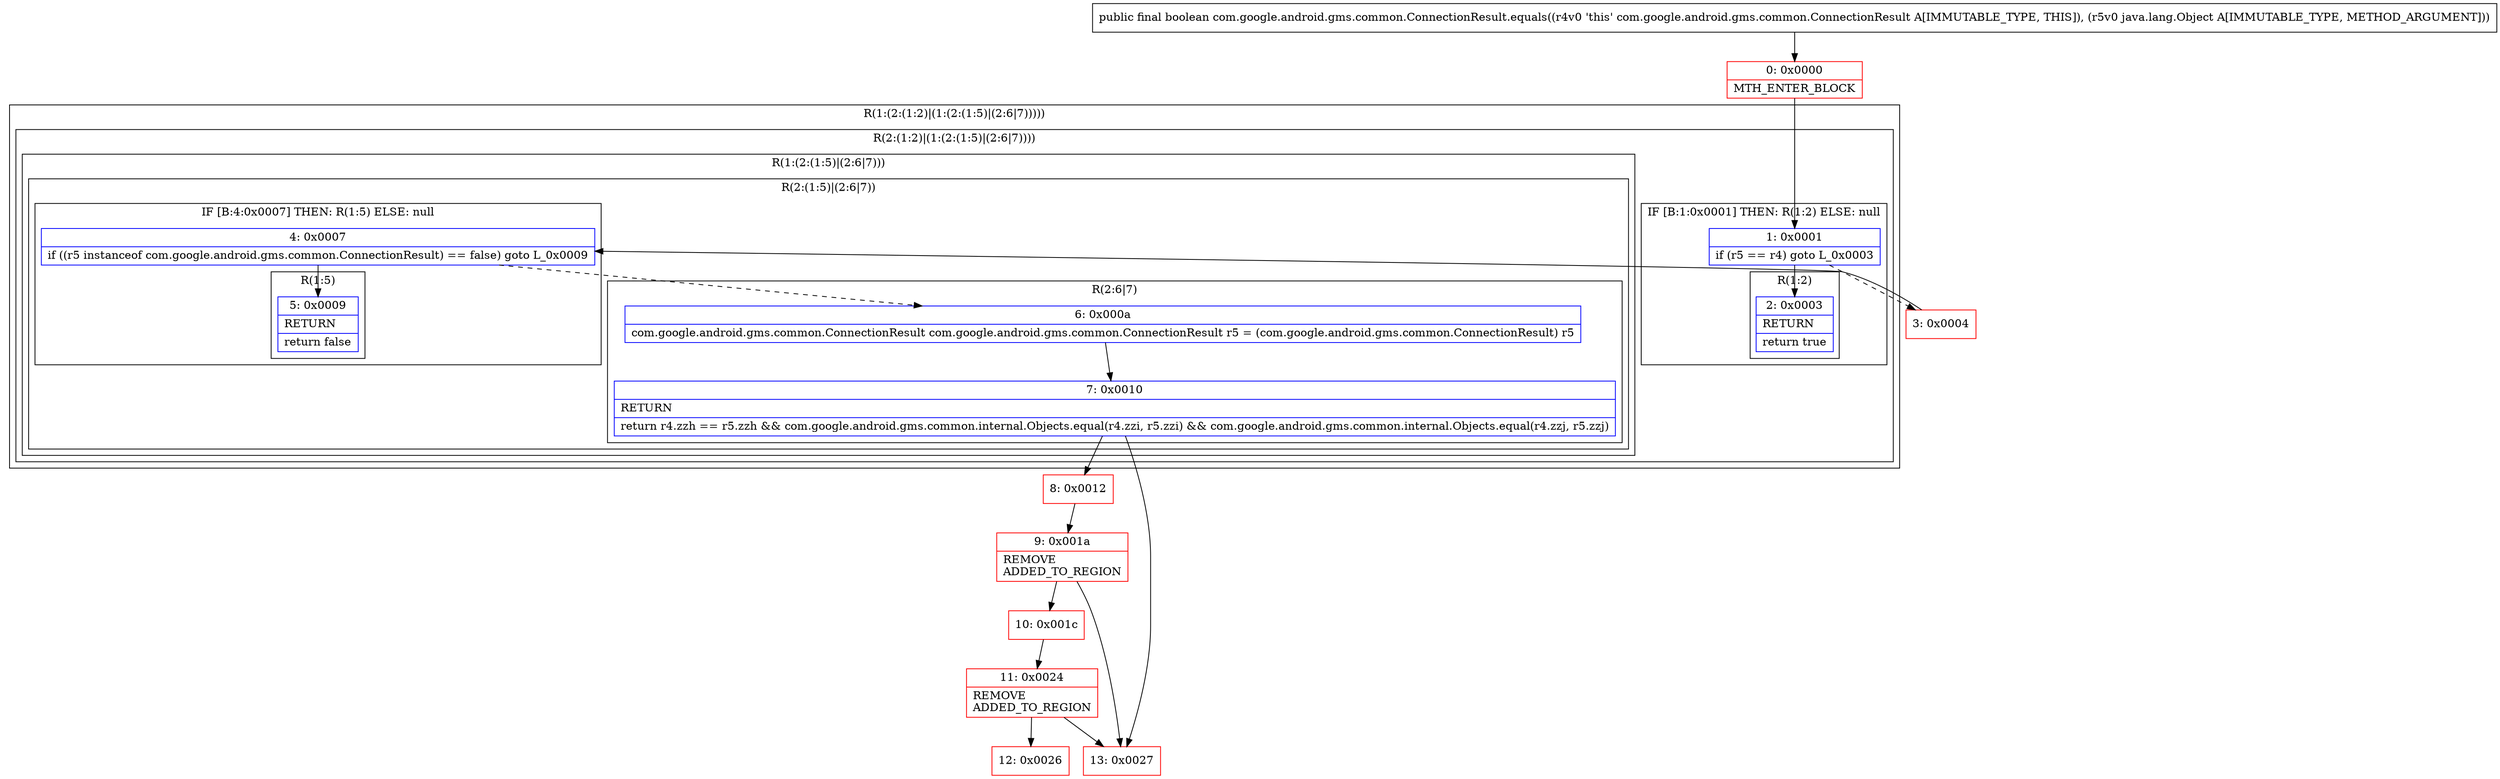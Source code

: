 digraph "CFG forcom.google.android.gms.common.ConnectionResult.equals(Ljava\/lang\/Object;)Z" {
subgraph cluster_Region_1920056322 {
label = "R(1:(2:(1:2)|(1:(2:(1:5)|(2:6|7)))))";
node [shape=record,color=blue];
subgraph cluster_Region_2138320144 {
label = "R(2:(1:2)|(1:(2:(1:5)|(2:6|7))))";
node [shape=record,color=blue];
subgraph cluster_IfRegion_1478404882 {
label = "IF [B:1:0x0001] THEN: R(1:2) ELSE: null";
node [shape=record,color=blue];
Node_1 [shape=record,label="{1\:\ 0x0001|if (r5 == r4) goto L_0x0003\l}"];
subgraph cluster_Region_2133186791 {
label = "R(1:2)";
node [shape=record,color=blue];
Node_2 [shape=record,label="{2\:\ 0x0003|RETURN\l|return true\l}"];
}
}
subgraph cluster_Region_4975277 {
label = "R(1:(2:(1:5)|(2:6|7)))";
node [shape=record,color=blue];
subgraph cluster_Region_1586055961 {
label = "R(2:(1:5)|(2:6|7))";
node [shape=record,color=blue];
subgraph cluster_IfRegion_1944206817 {
label = "IF [B:4:0x0007] THEN: R(1:5) ELSE: null";
node [shape=record,color=blue];
Node_4 [shape=record,label="{4\:\ 0x0007|if ((r5 instanceof com.google.android.gms.common.ConnectionResult) == false) goto L_0x0009\l}"];
subgraph cluster_Region_575746458 {
label = "R(1:5)";
node [shape=record,color=blue];
Node_5 [shape=record,label="{5\:\ 0x0009|RETURN\l|return false\l}"];
}
}
subgraph cluster_Region_1443777577 {
label = "R(2:6|7)";
node [shape=record,color=blue];
Node_6 [shape=record,label="{6\:\ 0x000a|com.google.android.gms.common.ConnectionResult com.google.android.gms.common.ConnectionResult r5 = (com.google.android.gms.common.ConnectionResult) r5\l}"];
Node_7 [shape=record,label="{7\:\ 0x0010|RETURN\l|return r4.zzh == r5.zzh && com.google.android.gms.common.internal.Objects.equal(r4.zzi, r5.zzi) && com.google.android.gms.common.internal.Objects.equal(r4.zzj, r5.zzj)\l}"];
}
}
}
}
}
Node_0 [shape=record,color=red,label="{0\:\ 0x0000|MTH_ENTER_BLOCK\l}"];
Node_3 [shape=record,color=red,label="{3\:\ 0x0004}"];
Node_8 [shape=record,color=red,label="{8\:\ 0x0012}"];
Node_9 [shape=record,color=red,label="{9\:\ 0x001a|REMOVE\lADDED_TO_REGION\l}"];
Node_10 [shape=record,color=red,label="{10\:\ 0x001c}"];
Node_11 [shape=record,color=red,label="{11\:\ 0x0024|REMOVE\lADDED_TO_REGION\l}"];
Node_12 [shape=record,color=red,label="{12\:\ 0x0026}"];
Node_13 [shape=record,color=red,label="{13\:\ 0x0027}"];
MethodNode[shape=record,label="{public final boolean com.google.android.gms.common.ConnectionResult.equals((r4v0 'this' com.google.android.gms.common.ConnectionResult A[IMMUTABLE_TYPE, THIS]), (r5v0 java.lang.Object A[IMMUTABLE_TYPE, METHOD_ARGUMENT])) }"];
MethodNode -> Node_0;
Node_1 -> Node_2;
Node_1 -> Node_3[style=dashed];
Node_4 -> Node_5;
Node_4 -> Node_6[style=dashed];
Node_6 -> Node_7;
Node_7 -> Node_8;
Node_7 -> Node_13;
Node_0 -> Node_1;
Node_3 -> Node_4;
Node_8 -> Node_9;
Node_9 -> Node_10;
Node_9 -> Node_13;
Node_10 -> Node_11;
Node_11 -> Node_12;
Node_11 -> Node_13;
}

